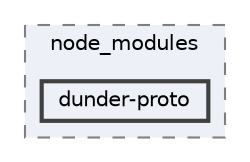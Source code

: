 digraph "C:/Users/arisc/OneDrive/Documents/GitHub/FINAL/EcoEats-Project/node_modules/dunder-proto"
{
 // LATEX_PDF_SIZE
  bgcolor="transparent";
  edge [fontname=Helvetica,fontsize=10,labelfontname=Helvetica,labelfontsize=10];
  node [fontname=Helvetica,fontsize=10,shape=box,height=0.2,width=0.4];
  compound=true
  subgraph clusterdir_5091f2b68170d33f954320199e2fed0a {
    graph [ bgcolor="#edf0f7", pencolor="grey50", label="node_modules", fontname=Helvetica,fontsize=10 style="filled,dashed", URL="dir_5091f2b68170d33f954320199e2fed0a.html",tooltip=""]
  dir_a556012718270d81e0864e3546f706aa [label="dunder-proto", fillcolor="#edf0f7", color="grey25", style="filled,bold", URL="dir_a556012718270d81e0864e3546f706aa.html",tooltip=""];
  }
}
